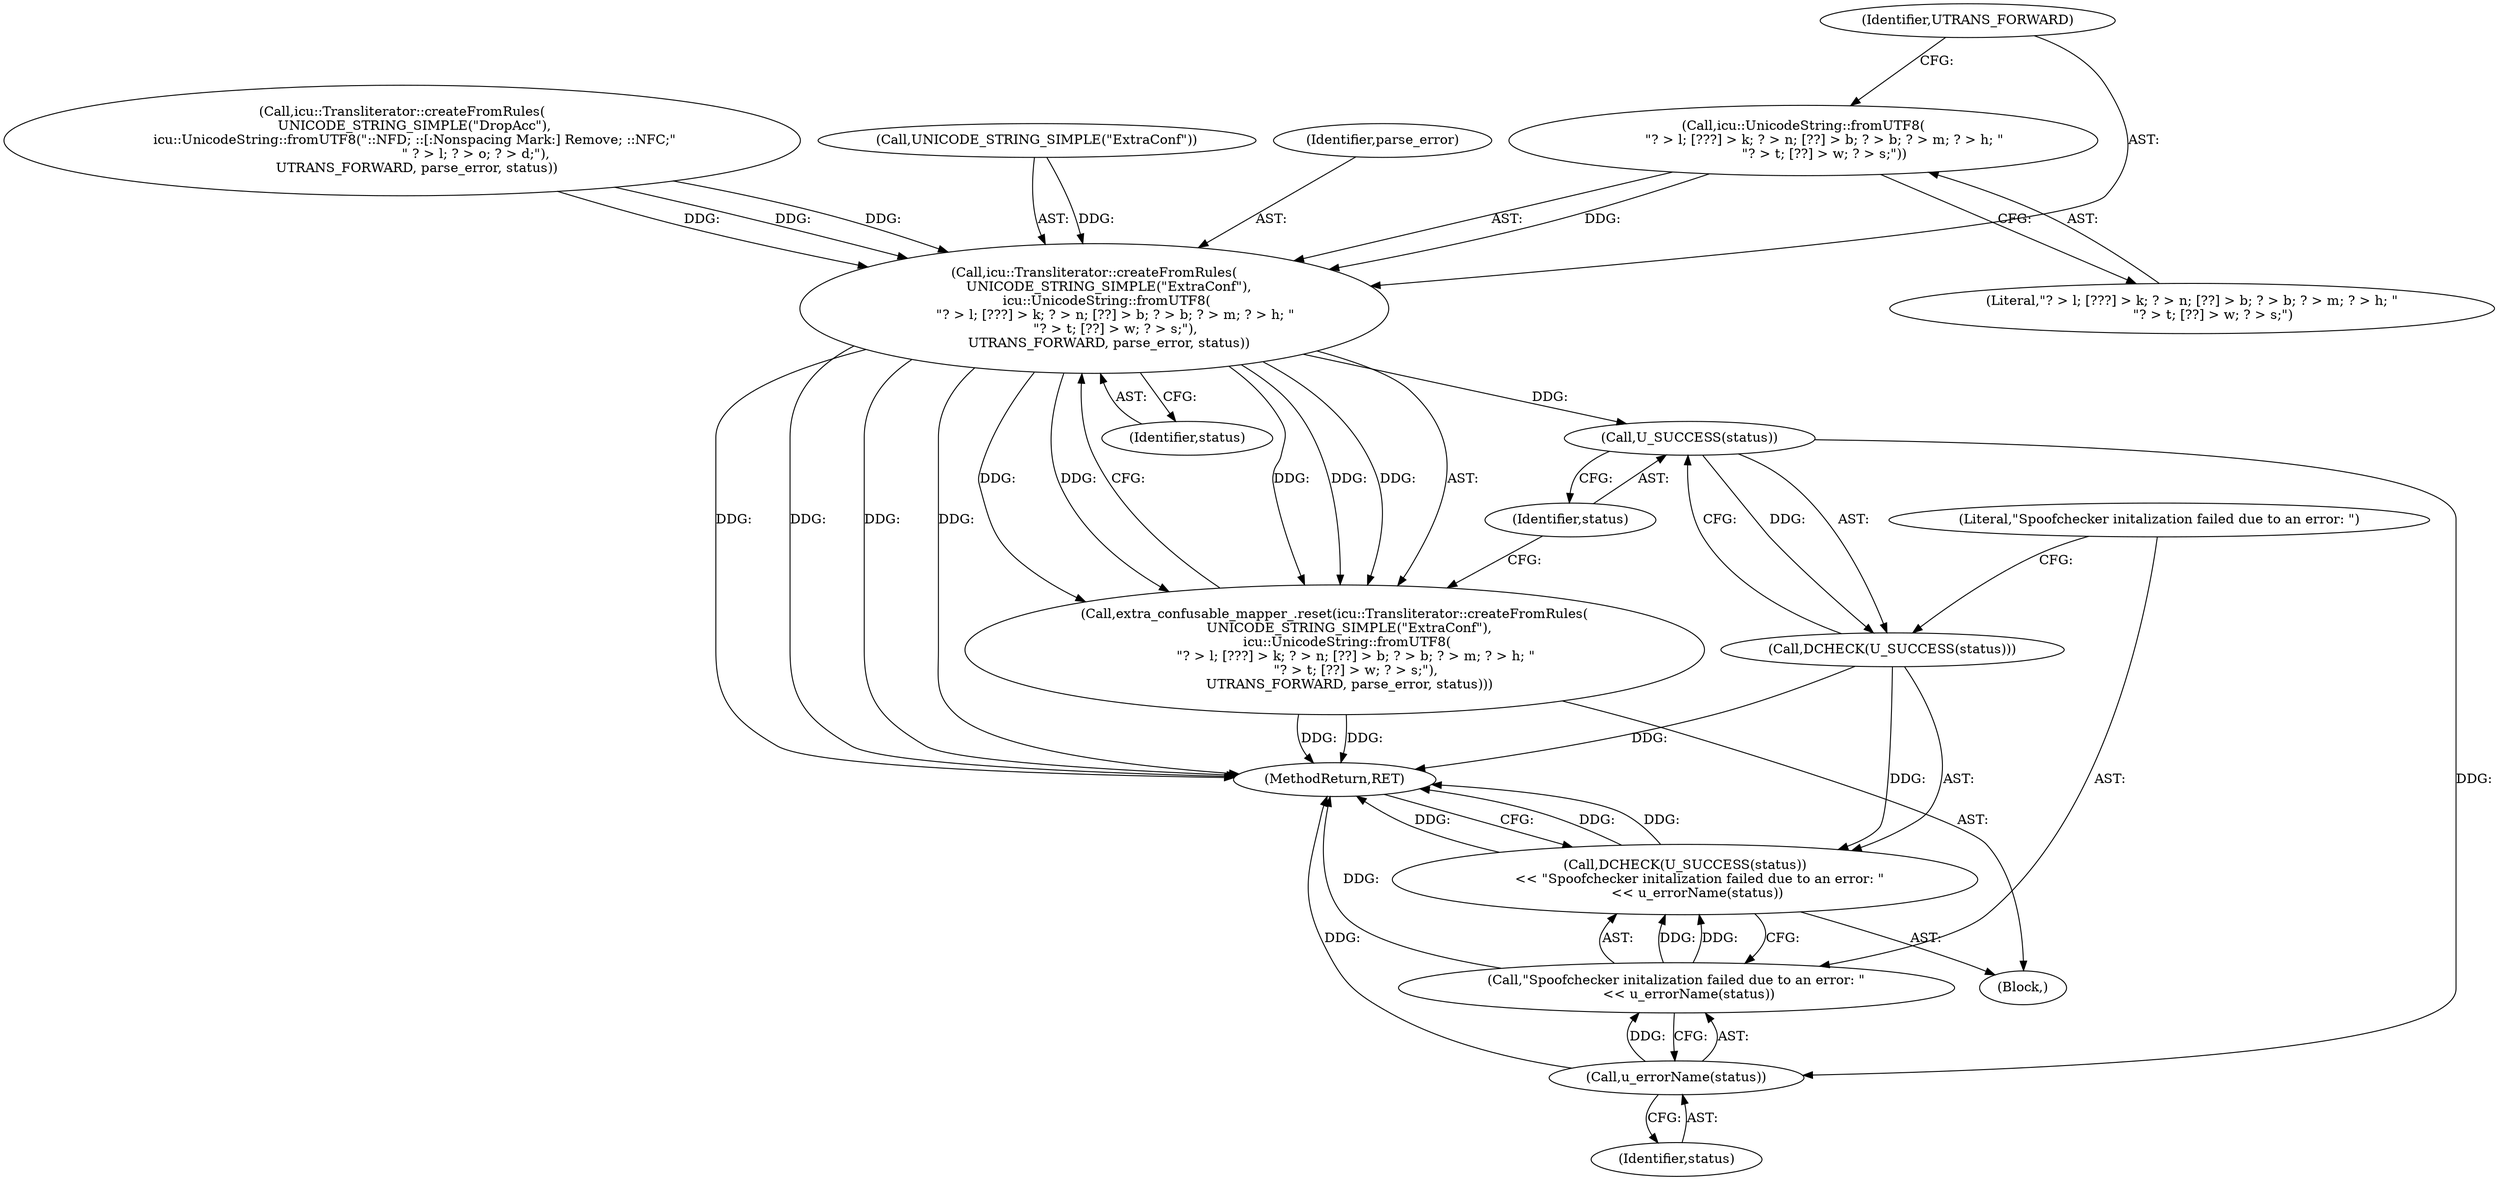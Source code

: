 digraph "1_Chrome_fe3c71592ccc6fd6f3909215e326ffc8fe0c35ce@del" {
"1000205" [label="(Call,icu::UnicodeString::fromUTF8(\n          \"? > l; [???] > k; ? > n; [??] > b; ? > b; ? > m; ? > h; \"\n          \"? > t; [??] > w; ? > s;\"))"];
"1000202" [label="(Call,icu::Transliterator::createFromRules(\n       UNICODE_STRING_SIMPLE(\"ExtraConf\"),\n      icu::UnicodeString::fromUTF8(\n          \"? > l; [???] > k; ? > n; [??] > b; ? > b; ? > m; ? > h; \"\n          \"? > t; [??] > w; ? > s;\"),\n       UTRANS_FORWARD, parse_error, status))"];
"1000201" [label="(Call,extra_confusable_mapper_.reset(icu::Transliterator::createFromRules(\n       UNICODE_STRING_SIMPLE(\"ExtraConf\"),\n      icu::UnicodeString::fromUTF8(\n          \"? > l; [???] > k; ? > n; [??] > b; ? > b; ? > m; ? > h; \"\n          \"? > t; [??] > w; ? > s;\"),\n       UTRANS_FORWARD, parse_error, status)))"];
"1000212" [label="(Call,U_SUCCESS(status))"];
"1000211" [label="(Call,DCHECK(U_SUCCESS(status)))"];
"1000210" [label="(Call,DCHECK(U_SUCCESS(status))\n       << \"Spoofchecker initalization failed due to an error: \"\n      << u_errorName(status))"];
"1000216" [label="(Call,u_errorName(status))"];
"1000214" [label="(Call,\"Spoofchecker initalization failed due to an error: \"\n      << u_errorName(status))"];
"1000209" [label="(Identifier,status)"];
"1000208" [label="(Identifier,parse_error)"];
"1000206" [label="(Literal,\"? > l; [???] > k; ? > n; [??] > b; ? > b; ? > m; ? > h; \"\n          \"? > t; [??] > w; ? > s;\")"];
"1000193" [label="(Call,icu::Transliterator::createFromRules(\n      UNICODE_STRING_SIMPLE(\"DropAcc\"),\n      icu::UnicodeString::fromUTF8(\"::NFD; ::[:Nonspacing Mark:] Remove; ::NFC;\"\n                                   \" ? > l; ? > o; ? > d;\"),\n       UTRANS_FORWARD, parse_error, status))"];
"1000205" [label="(Call,icu::UnicodeString::fromUTF8(\n          \"? > l; [???] > k; ? > n; [??] > b; ? > b; ? > m; ? > h; \"\n          \"? > t; [??] > w; ? > s;\"))"];
"1000201" [label="(Call,extra_confusable_mapper_.reset(icu::Transliterator::createFromRules(\n       UNICODE_STRING_SIMPLE(\"ExtraConf\"),\n      icu::UnicodeString::fromUTF8(\n          \"? > l; [???] > k; ? > n; [??] > b; ? > b; ? > m; ? > h; \"\n          \"? > t; [??] > w; ? > s;\"),\n       UTRANS_FORWARD, parse_error, status)))"];
"1000101" [label="(Block,)"];
"1000210" [label="(Call,DCHECK(U_SUCCESS(status))\n       << \"Spoofchecker initalization failed due to an error: \"\n      << u_errorName(status))"];
"1000215" [label="(Literal,\"Spoofchecker initalization failed due to an error: \")"];
"1000213" [label="(Identifier,status)"];
"1000203" [label="(Call,UNICODE_STRING_SIMPLE(\"ExtraConf\"))"];
"1000214" [label="(Call,\"Spoofchecker initalization failed due to an error: \"\n      << u_errorName(status))"];
"1000212" [label="(Call,U_SUCCESS(status))"];
"1000217" [label="(Identifier,status)"];
"1000211" [label="(Call,DCHECK(U_SUCCESS(status)))"];
"1000216" [label="(Call,u_errorName(status))"];
"1000218" [label="(MethodReturn,RET)"];
"1000202" [label="(Call,icu::Transliterator::createFromRules(\n       UNICODE_STRING_SIMPLE(\"ExtraConf\"),\n      icu::UnicodeString::fromUTF8(\n          \"? > l; [???] > k; ? > n; [??] > b; ? > b; ? > m; ? > h; \"\n          \"? > t; [??] > w; ? > s;\"),\n       UTRANS_FORWARD, parse_error, status))"];
"1000207" [label="(Identifier,UTRANS_FORWARD)"];
"1000205" -> "1000202"  [label="AST: "];
"1000205" -> "1000206"  [label="CFG: "];
"1000206" -> "1000205"  [label="AST: "];
"1000207" -> "1000205"  [label="CFG: "];
"1000205" -> "1000202"  [label="DDG: "];
"1000202" -> "1000201"  [label="AST: "];
"1000202" -> "1000209"  [label="CFG: "];
"1000203" -> "1000202"  [label="AST: "];
"1000207" -> "1000202"  [label="AST: "];
"1000208" -> "1000202"  [label="AST: "];
"1000209" -> "1000202"  [label="AST: "];
"1000201" -> "1000202"  [label="CFG: "];
"1000202" -> "1000218"  [label="DDG: "];
"1000202" -> "1000218"  [label="DDG: "];
"1000202" -> "1000218"  [label="DDG: "];
"1000202" -> "1000218"  [label="DDG: "];
"1000202" -> "1000201"  [label="DDG: "];
"1000202" -> "1000201"  [label="DDG: "];
"1000202" -> "1000201"  [label="DDG: "];
"1000202" -> "1000201"  [label="DDG: "];
"1000202" -> "1000201"  [label="DDG: "];
"1000203" -> "1000202"  [label="DDG: "];
"1000193" -> "1000202"  [label="DDG: "];
"1000193" -> "1000202"  [label="DDG: "];
"1000193" -> "1000202"  [label="DDG: "];
"1000202" -> "1000212"  [label="DDG: "];
"1000201" -> "1000101"  [label="AST: "];
"1000213" -> "1000201"  [label="CFG: "];
"1000201" -> "1000218"  [label="DDG: "];
"1000201" -> "1000218"  [label="DDG: "];
"1000212" -> "1000211"  [label="AST: "];
"1000212" -> "1000213"  [label="CFG: "];
"1000213" -> "1000212"  [label="AST: "];
"1000211" -> "1000212"  [label="CFG: "];
"1000212" -> "1000211"  [label="DDG: "];
"1000212" -> "1000216"  [label="DDG: "];
"1000211" -> "1000210"  [label="AST: "];
"1000215" -> "1000211"  [label="CFG: "];
"1000211" -> "1000218"  [label="DDG: "];
"1000211" -> "1000210"  [label="DDG: "];
"1000210" -> "1000101"  [label="AST: "];
"1000210" -> "1000214"  [label="CFG: "];
"1000214" -> "1000210"  [label="AST: "];
"1000218" -> "1000210"  [label="CFG: "];
"1000210" -> "1000218"  [label="DDG: "];
"1000210" -> "1000218"  [label="DDG: "];
"1000210" -> "1000218"  [label="DDG: "];
"1000214" -> "1000210"  [label="DDG: "];
"1000214" -> "1000210"  [label="DDG: "];
"1000216" -> "1000214"  [label="AST: "];
"1000216" -> "1000217"  [label="CFG: "];
"1000217" -> "1000216"  [label="AST: "];
"1000214" -> "1000216"  [label="CFG: "];
"1000216" -> "1000218"  [label="DDG: "];
"1000216" -> "1000214"  [label="DDG: "];
"1000215" -> "1000214"  [label="AST: "];
"1000214" -> "1000218"  [label="DDG: "];
}
